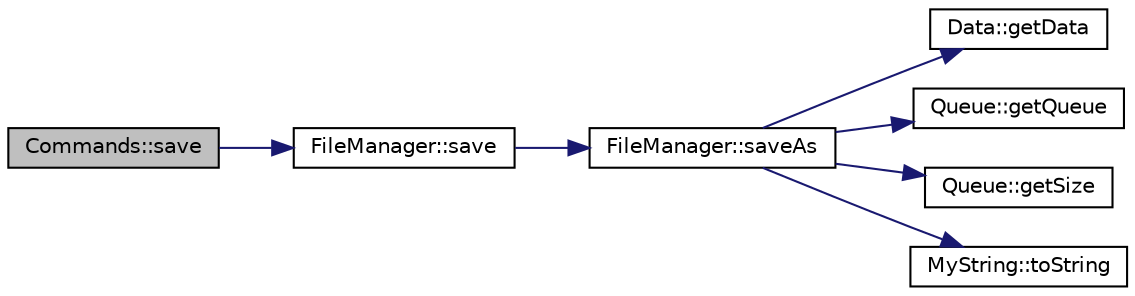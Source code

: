 digraph "Commands::save"
{
 // LATEX_PDF_SIZE
  edge [fontname="Helvetica",fontsize="10",labelfontname="Helvetica",labelfontsize="10"];
  node [fontname="Helvetica",fontsize="10",shape=record];
  rankdir="LR";
  Node1 [label="Commands::save",height=0.2,width=0.4,color="black", fillcolor="grey75", style="filled", fontcolor="black",tooltip=" "];
  Node1 -> Node2 [color="midnightblue",fontsize="10",style="solid",fontname="Helvetica"];
  Node2 [label="FileManager::save",height=0.2,width=0.4,color="black", fillcolor="white", style="filled",URL="$class_file_manager.html#a04d535656bc2cc55bf0910724123c107",tooltip=" "];
  Node2 -> Node3 [color="midnightblue",fontsize="10",style="solid",fontname="Helvetica"];
  Node3 [label="FileManager::saveAs",height=0.2,width=0.4,color="black", fillcolor="white", style="filled",URL="$class_file_manager.html#aaa589173abe28fb10508811382d83ae2",tooltip=" "];
  Node3 -> Node4 [color="midnightblue",fontsize="10",style="solid",fontname="Helvetica"];
  Node4 [label="Data::getData",height=0.2,width=0.4,color="black", fillcolor="white", style="filled",URL="$class_data.html#ae2a547e5fd3a2627831b277dfe93f9f2",tooltip=" "];
  Node3 -> Node5 [color="midnightblue",fontsize="10",style="solid",fontname="Helvetica"];
  Node5 [label="Queue::getQueue",height=0.2,width=0.4,color="black", fillcolor="white", style="filled",URL="$class_queue.html#a58ce005fb06cbc819d7a8c44f7e6423d",tooltip=" "];
  Node3 -> Node6 [color="midnightblue",fontsize="10",style="solid",fontname="Helvetica"];
  Node6 [label="Queue::getSize",height=0.2,width=0.4,color="black", fillcolor="white", style="filled",URL="$class_queue.html#abb5303a5b6c7cfabdc9732352f2fb958",tooltip=" "];
  Node3 -> Node7 [color="midnightblue",fontsize="10",style="solid",fontname="Helvetica"];
  Node7 [label="MyString::toString",height=0.2,width=0.4,color="black", fillcolor="white", style="filled",URL="$class_my_string.html#aa2400085bf862dbeef48016daad48043",tooltip=" "];
}
